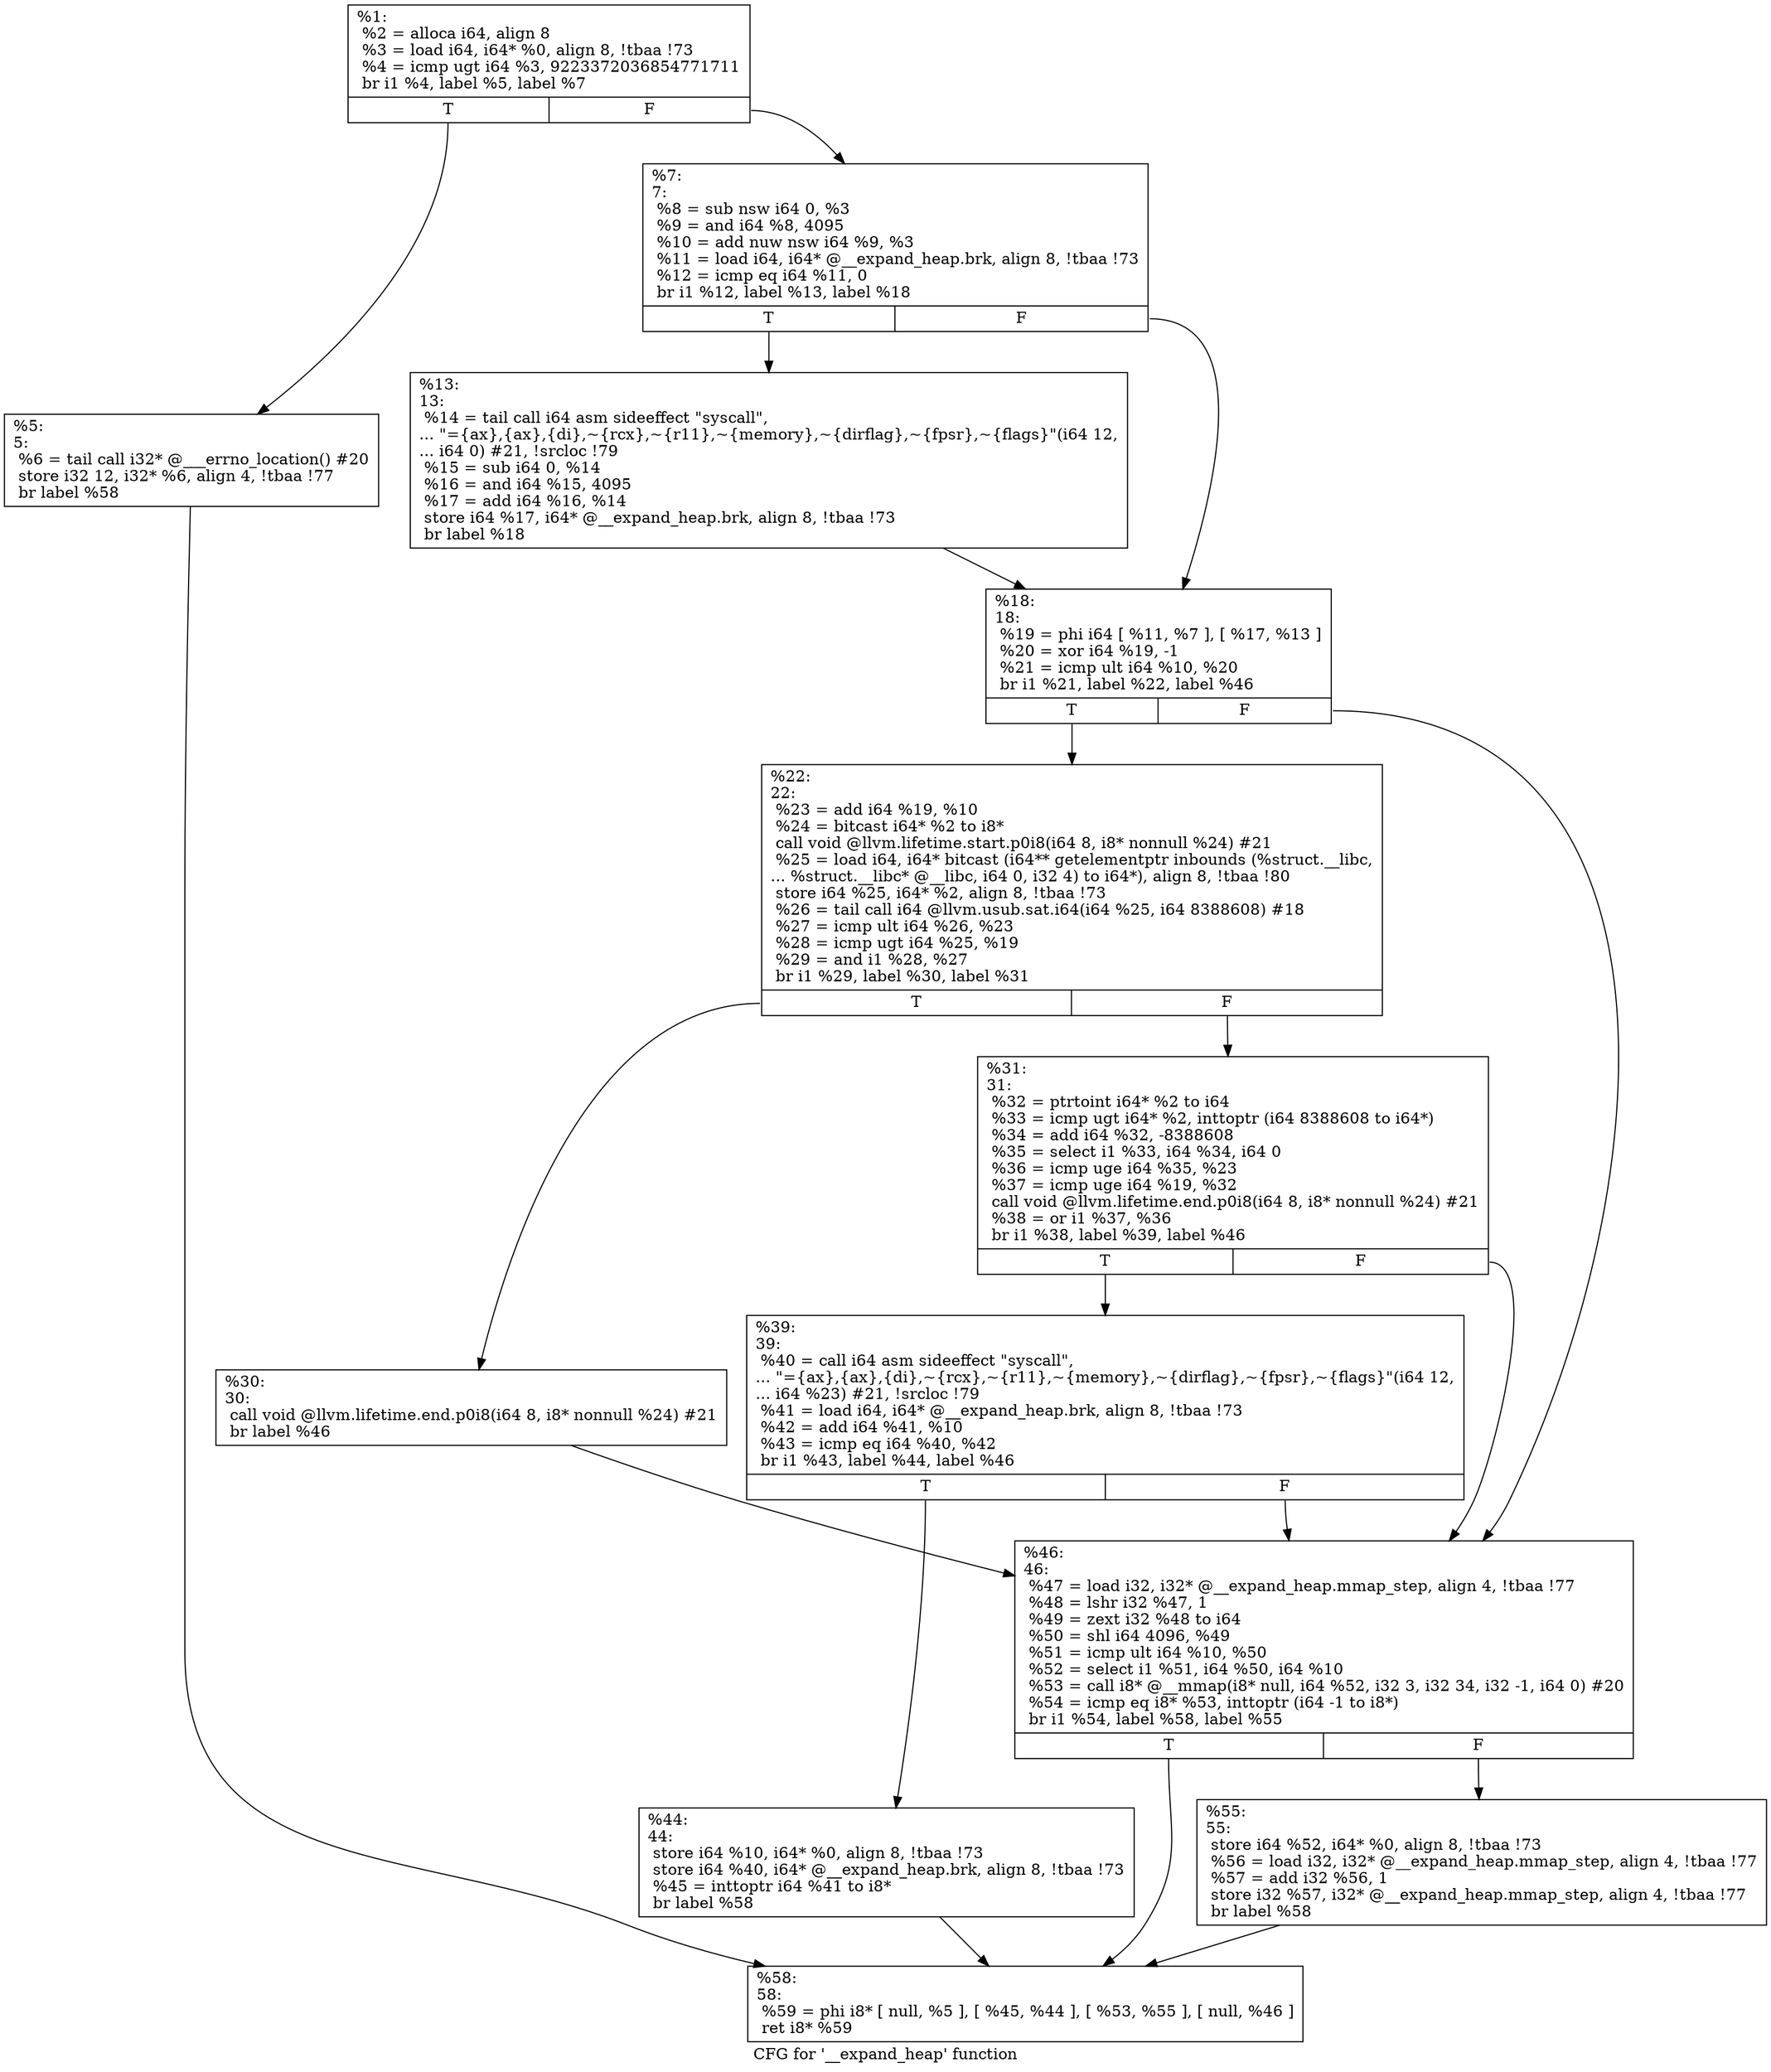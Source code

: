 digraph "CFG for '__expand_heap' function" {
	label="CFG for '__expand_heap' function";

	Node0x235f1d0 [shape=record,label="{%1:\l  %2 = alloca i64, align 8\l  %3 = load i64, i64* %0, align 8, !tbaa !73\l  %4 = icmp ugt i64 %3, 9223372036854771711\l  br i1 %4, label %5, label %7\l|{<s0>T|<s1>F}}"];
	Node0x235f1d0:s0 -> Node0x235f290;
	Node0x235f1d0:s1 -> Node0x235f2e0;
	Node0x235f290 [shape=record,label="{%5:\l5:                                                \l  %6 = tail call i32* @___errno_location() #20\l  store i32 12, i32* %6, align 4, !tbaa !77\l  br label %58\l}"];
	Node0x235f290 -> Node0x235f600;
	Node0x235f2e0 [shape=record,label="{%7:\l7:                                                \l  %8 = sub nsw i64 0, %3\l  %9 = and i64 %8, 4095\l  %10 = add nuw nsw i64 %9, %3\l  %11 = load i64, i64* @__expand_heap.brk, align 8, !tbaa !73\l  %12 = icmp eq i64 %11, 0\l  br i1 %12, label %13, label %18\l|{<s0>T|<s1>F}}"];
	Node0x235f2e0:s0 -> Node0x235f330;
	Node0x235f2e0:s1 -> Node0x235f380;
	Node0x235f330 [shape=record,label="{%13:\l13:                                               \l  %14 = tail call i64 asm sideeffect \"syscall\",\l... \"=\{ax\},\{ax\},\{di\},~\{rcx\},~\{r11\},~\{memory\},~\{dirflag\},~\{fpsr\},~\{flags\}\"(i64 12,\l... i64 0) #21, !srcloc !79\l  %15 = sub i64 0, %14\l  %16 = and i64 %15, 4095\l  %17 = add i64 %16, %14\l  store i64 %17, i64* @__expand_heap.brk, align 8, !tbaa !73\l  br label %18\l}"];
	Node0x235f330 -> Node0x235f380;
	Node0x235f380 [shape=record,label="{%18:\l18:                                               \l  %19 = phi i64 [ %11, %7 ], [ %17, %13 ]\l  %20 = xor i64 %19, -1\l  %21 = icmp ult i64 %10, %20\l  br i1 %21, label %22, label %46\l|{<s0>T|<s1>F}}"];
	Node0x235f380:s0 -> Node0x235f3d0;
	Node0x235f380:s1 -> Node0x235f560;
	Node0x235f3d0 [shape=record,label="{%22:\l22:                                               \l  %23 = add i64 %19, %10\l  %24 = bitcast i64* %2 to i8*\l  call void @llvm.lifetime.start.p0i8(i64 8, i8* nonnull %24) #21\l  %25 = load i64, i64* bitcast (i64** getelementptr inbounds (%struct.__libc,\l... %struct.__libc* @__libc, i64 0, i32 4) to i64*), align 8, !tbaa !80\l  store i64 %25, i64* %2, align 8, !tbaa !73\l  %26 = tail call i64 @llvm.usub.sat.i64(i64 %25, i64 8388608) #18\l  %27 = icmp ult i64 %26, %23\l  %28 = icmp ugt i64 %25, %19\l  %29 = and i1 %28, %27\l  br i1 %29, label %30, label %31\l|{<s0>T|<s1>F}}"];
	Node0x235f3d0:s0 -> Node0x235f420;
	Node0x235f3d0:s1 -> Node0x235f470;
	Node0x235f420 [shape=record,label="{%30:\l30:                                               \l  call void @llvm.lifetime.end.p0i8(i64 8, i8* nonnull %24) #21\l  br label %46\l}"];
	Node0x235f420 -> Node0x235f560;
	Node0x235f470 [shape=record,label="{%31:\l31:                                               \l  %32 = ptrtoint i64* %2 to i64\l  %33 = icmp ugt i64* %2, inttoptr (i64 8388608 to i64*)\l  %34 = add i64 %32, -8388608\l  %35 = select i1 %33, i64 %34, i64 0\l  %36 = icmp uge i64 %35, %23\l  %37 = icmp uge i64 %19, %32\l  call void @llvm.lifetime.end.p0i8(i64 8, i8* nonnull %24) #21\l  %38 = or i1 %37, %36\l  br i1 %38, label %39, label %46\l|{<s0>T|<s1>F}}"];
	Node0x235f470:s0 -> Node0x235f4c0;
	Node0x235f470:s1 -> Node0x235f560;
	Node0x235f4c0 [shape=record,label="{%39:\l39:                                               \l  %40 = call i64 asm sideeffect \"syscall\",\l... \"=\{ax\},\{ax\},\{di\},~\{rcx\},~\{r11\},~\{memory\},~\{dirflag\},~\{fpsr\},~\{flags\}\"(i64 12,\l... i64 %23) #21, !srcloc !79\l  %41 = load i64, i64* @__expand_heap.brk, align 8, !tbaa !73\l  %42 = add i64 %41, %10\l  %43 = icmp eq i64 %40, %42\l  br i1 %43, label %44, label %46\l|{<s0>T|<s1>F}}"];
	Node0x235f4c0:s0 -> Node0x235f510;
	Node0x235f4c0:s1 -> Node0x235f560;
	Node0x235f510 [shape=record,label="{%44:\l44:                                               \l  store i64 %10, i64* %0, align 8, !tbaa !73\l  store i64 %40, i64* @__expand_heap.brk, align 8, !tbaa !73\l  %45 = inttoptr i64 %41 to i8*\l  br label %58\l}"];
	Node0x235f510 -> Node0x235f600;
	Node0x235f560 [shape=record,label="{%46:\l46:                                               \l  %47 = load i32, i32* @__expand_heap.mmap_step, align 4, !tbaa !77\l  %48 = lshr i32 %47, 1\l  %49 = zext i32 %48 to i64\l  %50 = shl i64 4096, %49\l  %51 = icmp ult i64 %10, %50\l  %52 = select i1 %51, i64 %50, i64 %10\l  %53 = call i8* @__mmap(i8* null, i64 %52, i32 3, i32 34, i32 -1, i64 0) #20\l  %54 = icmp eq i8* %53, inttoptr (i64 -1 to i8*)\l  br i1 %54, label %58, label %55\l|{<s0>T|<s1>F}}"];
	Node0x235f560:s0 -> Node0x235f600;
	Node0x235f560:s1 -> Node0x235f5b0;
	Node0x235f5b0 [shape=record,label="{%55:\l55:                                               \l  store i64 %52, i64* %0, align 8, !tbaa !73\l  %56 = load i32, i32* @__expand_heap.mmap_step, align 4, !tbaa !77\l  %57 = add i32 %56, 1\l  store i32 %57, i32* @__expand_heap.mmap_step, align 4, !tbaa !77\l  br label %58\l}"];
	Node0x235f5b0 -> Node0x235f600;
	Node0x235f600 [shape=record,label="{%58:\l58:                                               \l  %59 = phi i8* [ null, %5 ], [ %45, %44 ], [ %53, %55 ], [ null, %46 ]\l  ret i8* %59\l}"];
}
